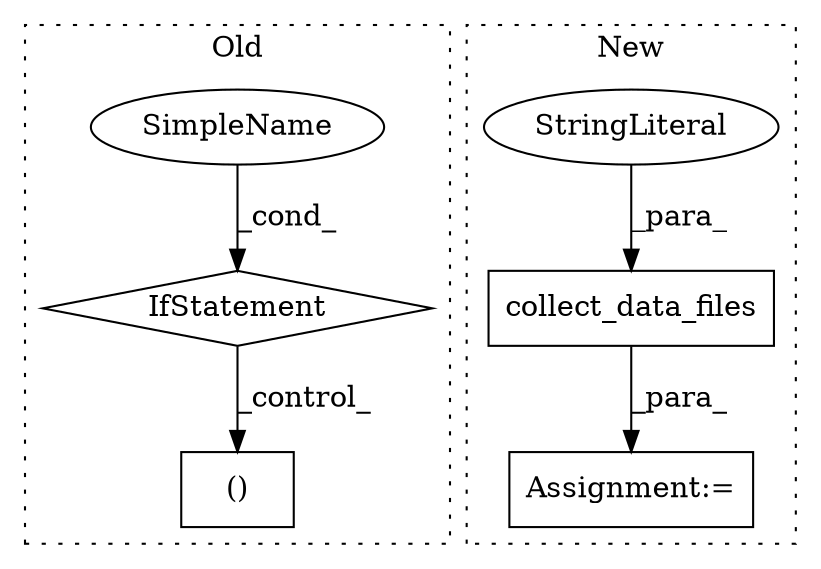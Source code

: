 digraph G {
subgraph cluster0 {
1 [label="IfStatement" a="25" s="429,439" l="4,2" shape="diamond"];
5 [label="()" a="106" s="765" l="23" shape="box"];
6 [label="SimpleName" a="42" s="433" l="6" shape="ellipse"];
label = "Old";
style="dotted";
}
subgraph cluster1 {
2 [label="collect_data_files" a="32" s="227,261" l="19,1" shape="box"];
3 [label="StringLiteral" a="45" s="246" l="9" shape="ellipse"];
4 [label="Assignment:=" a="7" s="226" l="1" shape="box"];
label = "New";
style="dotted";
}
1 -> 5 [label="_control_"];
2 -> 4 [label="_para_"];
3 -> 2 [label="_para_"];
6 -> 1 [label="_cond_"];
}